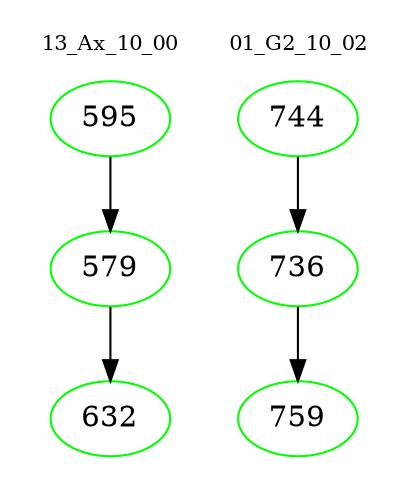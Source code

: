 digraph{
subgraph cluster_0 {
color = white
label = "13_Ax_10_00";
fontsize=10;
T0_595 [label="595", color="green"]
T0_595 -> T0_579 [color="black"]
T0_579 [label="579", color="green"]
T0_579 -> T0_632 [color="black"]
T0_632 [label="632", color="green"]
}
subgraph cluster_1 {
color = white
label = "01_G2_10_02";
fontsize=10;
T1_744 [label="744", color="green"]
T1_744 -> T1_736 [color="black"]
T1_736 [label="736", color="green"]
T1_736 -> T1_759 [color="black"]
T1_759 [label="759", color="green"]
}
}
